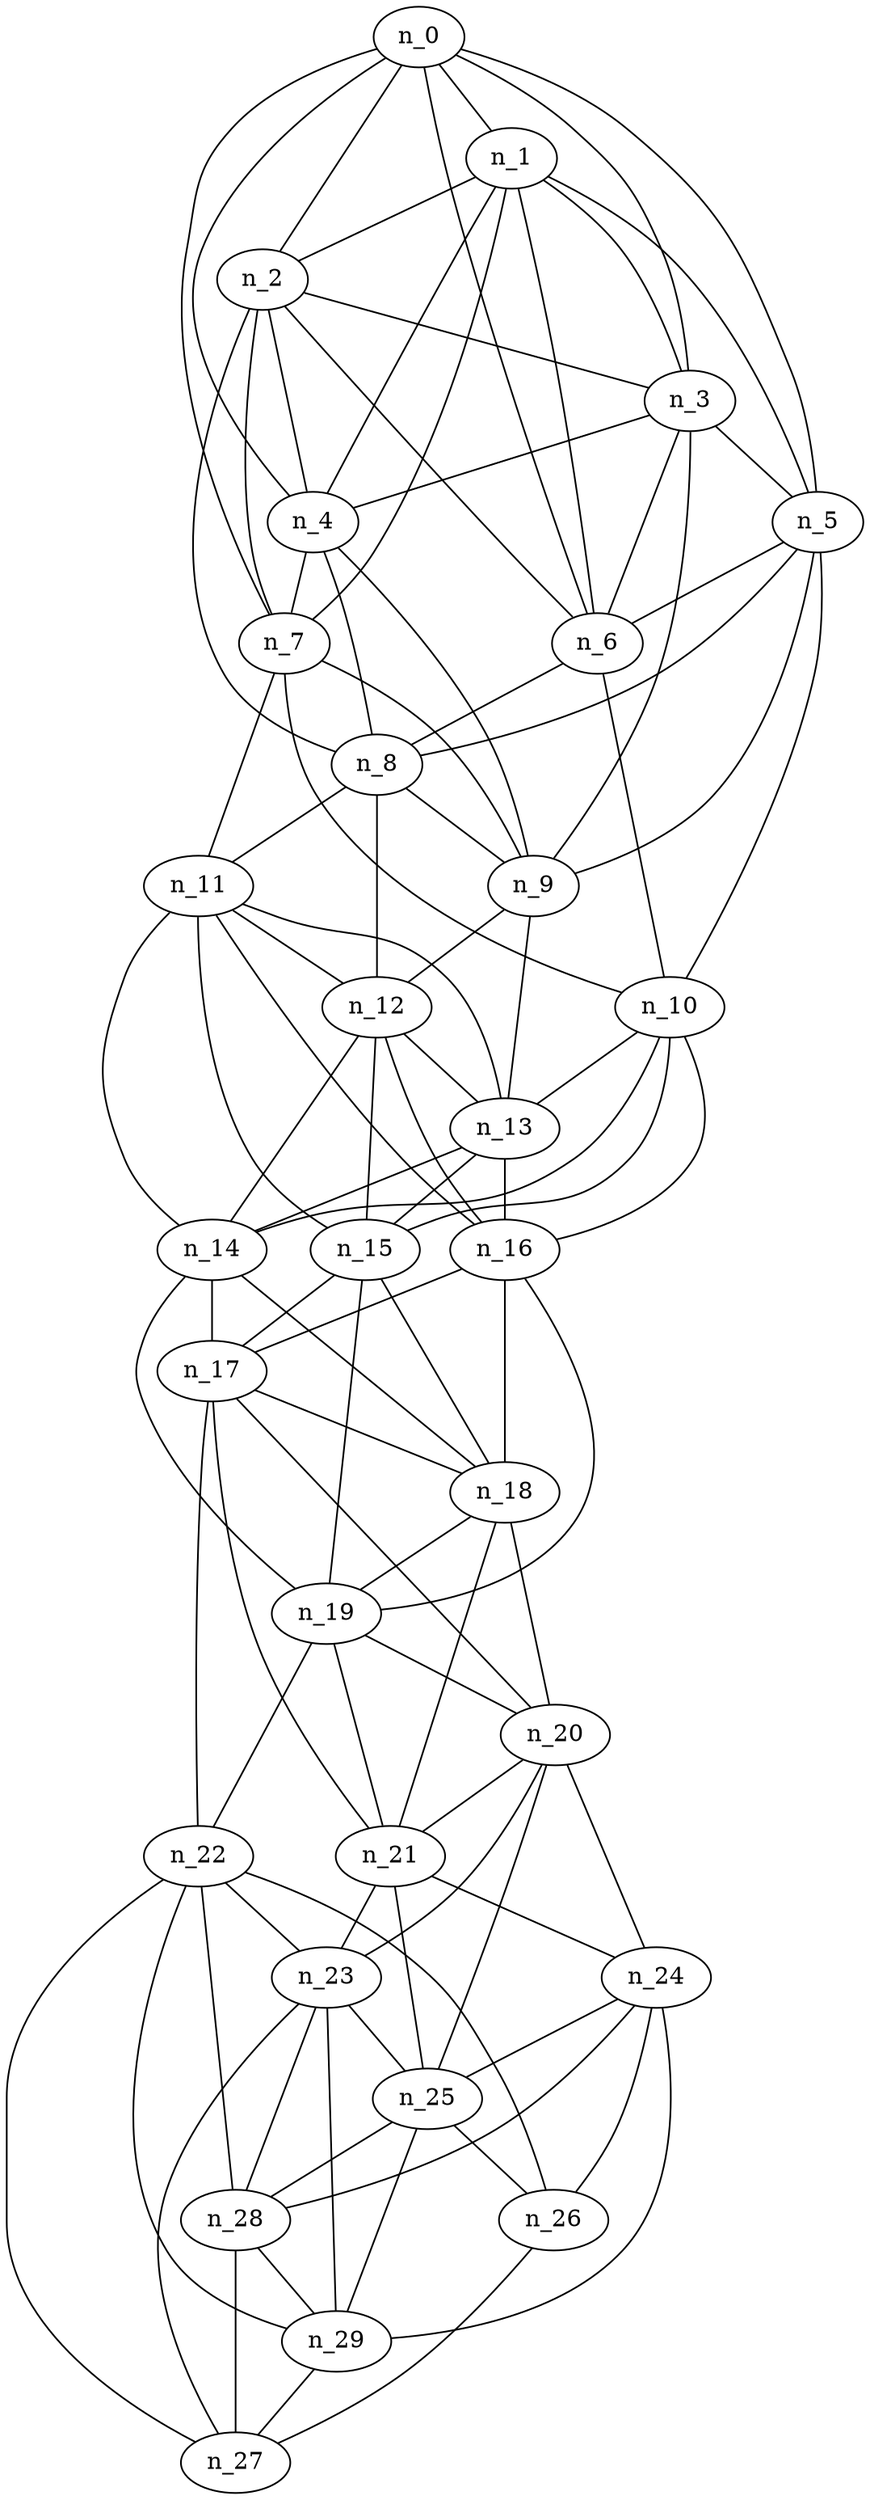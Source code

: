 graph grafoBarabasi_30_7  {
n_0;
n_1;
n_2;
n_3;
n_4;
n_5;
n_6;
n_7;
n_8;
n_9;
n_10;
n_11;
n_12;
n_13;
n_14;
n_15;
n_16;
n_17;
n_18;
n_19;
n_20;
n_21;
n_22;
n_23;
n_24;
n_25;
n_26;
n_27;
n_28;
n_29;
n_0 -- n_1;
n_0 -- n_2;
n_0 -- n_3;
n_0 -- n_4;
n_0 -- n_5;
n_0 -- n_6;
n_0 -- n_7;
n_1 -- n_2;
n_1 -- n_3;
n_1 -- n_4;
n_1 -- n_5;
n_1 -- n_6;
n_1 -- n_7;
n_2 -- n_3;
n_2 -- n_4;
n_2 -- n_6;
n_2 -- n_7;
n_2 -- n_8;
n_3 -- n_4;
n_3 -- n_5;
n_3 -- n_6;
n_3 -- n_9;
n_4 -- n_7;
n_4 -- n_8;
n_4 -- n_9;
n_5 -- n_6;
n_5 -- n_8;
n_5 -- n_9;
n_5 -- n_10;
n_6 -- n_8;
n_6 -- n_10;
n_7 -- n_9;
n_7 -- n_10;
n_7 -- n_11;
n_8 -- n_9;
n_8 -- n_11;
n_8 -- n_12;
n_9 -- n_12;
n_9 -- n_13;
n_10 -- n_13;
n_10 -- n_14;
n_10 -- n_15;
n_10 -- n_16;
n_11 -- n_12;
n_11 -- n_13;
n_11 -- n_14;
n_11 -- n_15;
n_11 -- n_16;
n_12 -- n_13;
n_12 -- n_14;
n_12 -- n_15;
n_12 -- n_16;
n_13 -- n_14;
n_13 -- n_15;
n_13 -- n_16;
n_14 -- n_17;
n_14 -- n_18;
n_14 -- n_19;
n_15 -- n_17;
n_15 -- n_18;
n_15 -- n_19;
n_16 -- n_17;
n_16 -- n_18;
n_16 -- n_19;
n_17 -- n_18;
n_17 -- n_20;
n_17 -- n_21;
n_17 -- n_22;
n_18 -- n_19;
n_18 -- n_20;
n_18 -- n_21;
n_19 -- n_20;
n_19 -- n_21;
n_19 -- n_22;
n_20 -- n_21;
n_20 -- n_23;
n_20 -- n_24;
n_20 -- n_25;
n_21 -- n_23;
n_21 -- n_24;
n_21 -- n_25;
n_22 -- n_23;
n_22 -- n_26;
n_22 -- n_27;
n_22 -- n_28;
n_22 -- n_29;
n_23 -- n_25;
n_23 -- n_27;
n_23 -- n_28;
n_23 -- n_29;
n_24 -- n_25;
n_24 -- n_26;
n_24 -- n_28;
n_24 -- n_29;
n_25 -- n_26;
n_25 -- n_28;
n_25 -- n_29;
n_26 -- n_27;
n_28 -- n_27;
n_28 -- n_29;
n_29 -- n_27;
}